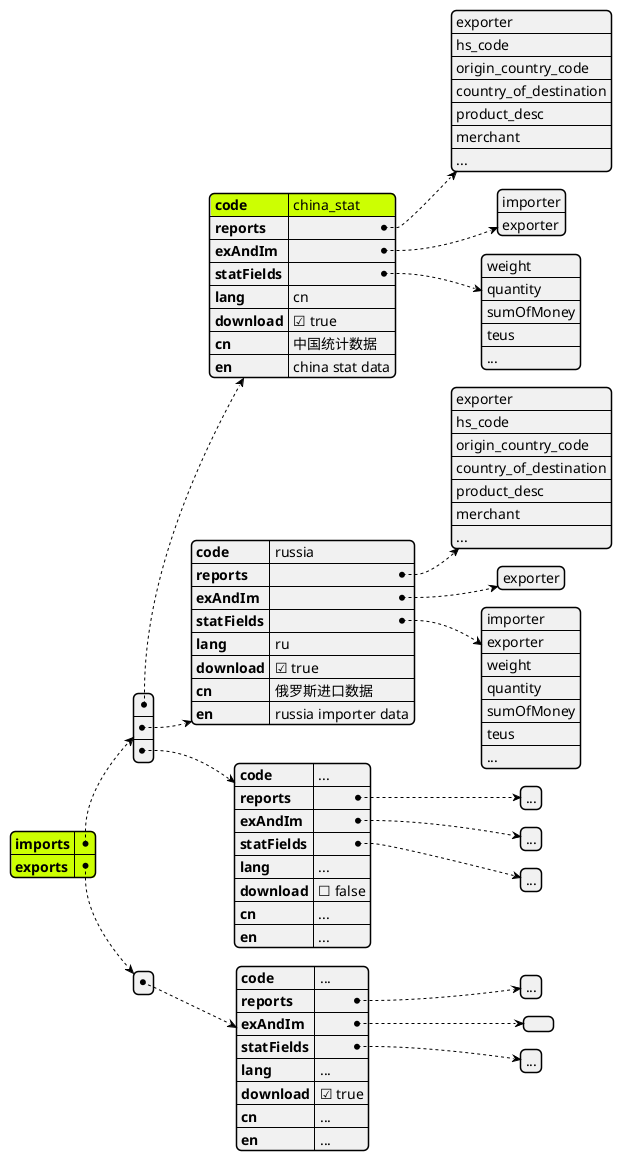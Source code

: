 @startjson
' <style>
' jsonDiagram {
'   node {
'     BackGroundColor Khaki
'     LineColor lightblue
'     FontName Helvetica
'     FontColor red
'     FontSize 18
'     FontStyle bold
'     RoundCorner 0
'     LineThickness 2
'     LineStyle 10;5
'     separator {
'       LineThickness 0.5
'       LineColor black
'       LineStyle 1;5
'     }
'   }
'   arrow {
'     BackGroundColor lightblue
'     LineColor green
'     LineThickness 2
'     LineStyle 2;5
'   }
'   highlight {
'     BackGroundColor red
'     FontColor white
'     FontStyle italic
'   }
' }
' </style>
#highlight "imports"
#highlight "imports" / "0" / "code" 
#highlight "exports"
' #highlight "address" / "city"
' #highlight "phoneNumbers" / "0" / "number"
{
	"imports": [{
			"code": "china_stat",
			"reports": [
				"exporter",
				"hs_code",
				"origin_country_code",
				"country_of_destination",
				"product_desc",
				"merchant",
				"..."
			],
			"exAndIm":[
				"importer",
				"exporter"
				],
			"statFields": [
				"weight",
				"quantity",
				"sumOfMoney",
				"teus",
				"..."
			],
			"lang": "cn",
			"download": true,
			"cn":"中国统计数据",
			"en":"china stat data"
		},
		{
			"code": "russia",
			"reports": [
				"exporter",
				"hs_code",
				"origin_country_code",
				"country_of_destination",
				"product_desc",
				"merchant",
				"..."
			],
			"exAndIm":[
				"exporter"
				],
			"statFields": [
				"importer",
				"exporter",
				"weight",
				"quantity",
				"sumOfMoney",
				"teus",
				"..."
			],
			"lang": "ru",
			"download": true,
			"cn":"俄罗斯进口数据",
			"en":"russia importer data"

		},
		{
			"code": "...",
			"reports": ["..."],
			"exAndIm":["..."],
			"statFields": ["..."],
			"lang": "...",
			"download": false,
			"cn":"...",
			"en":"..."

		}
	],
	"exports": [{
		"code": "...",
		"reports": ["..."],
		"exAndIm":[],
		"statFields": ["..."],
		"lang": "...",
		"download": true,
		"cn":"...",
		"en":"..."
	}]
}
@endjson